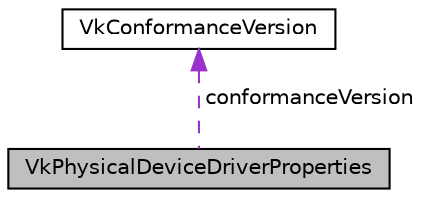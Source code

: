 digraph "VkPhysicalDeviceDriverProperties"
{
 // LATEX_PDF_SIZE
  edge [fontname="Helvetica",fontsize="10",labelfontname="Helvetica",labelfontsize="10"];
  node [fontname="Helvetica",fontsize="10",shape=record];
  Node1 [label="VkPhysicalDeviceDriverProperties",height=0.2,width=0.4,color="black", fillcolor="grey75", style="filled", fontcolor="black",tooltip=" "];
  Node2 -> Node1 [dir="back",color="darkorchid3",fontsize="10",style="dashed",label=" conformanceVersion" ,fontname="Helvetica"];
  Node2 [label="VkConformanceVersion",height=0.2,width=0.4,color="black", fillcolor="white", style="filled",URL="$structVkConformanceVersion.html",tooltip=" "];
}
